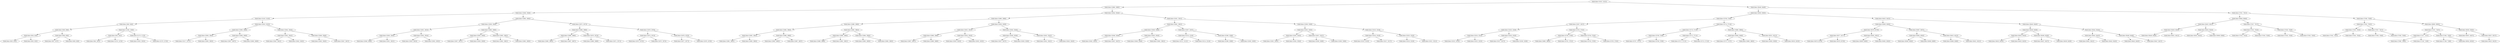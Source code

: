 digraph G{
496751014 [label="Node{data=[3322, 3322]}"]
496751014 -> 2040052638
2040052638 [label="Node{data=[2980, 2980]}"]
2040052638 -> 937859966
937859966 [label="Node{data=[2948, 2948]}"]
937859966 -> 1388461796
1388461796 [label="Node{data=[2418, 2418]}"]
1388461796 -> 295162875
295162875 [label="Node{data=[840, 840]}"]
295162875 -> 762301980
762301980 [label="Node{data=[836, 836]}"]
762301980 -> 785489316
785489316 [label="Node{data=[834, 834]}"]
785489316 -> 1831314308
1831314308 [label="Node{data=[833, 833]}"]
785489316 -> 1107340752
1107340752 [label="Node{data=[835, 835]}"]
762301980 -> 290231458
290231458 [label="Node{data=[838, 838]}"]
290231458 -> 861018002
861018002 [label="Node{data=[837, 837]}"]
290231458 -> 1664723455
1664723455 [label="Node{data=[839, 839]}"]
295162875 -> 605087333
605087333 [label="Node{data=[1500, 1500]}"]
605087333 -> 1368166337
1368166337 [label="Node{data=[932, 932]}"]
1368166337 -> 1925311717
1925311717 [label="Node{data=[841, 841]}"]
1368166337 -> 1545196819
1545196819 [label="Node{data=[1474, 1474]}"]
605087333 -> 2140746555
2140746555 [label="Node{data=[2170, 2170]}"]
2140746555 -> 1247697294
1247697294 [label="Node{data=[2055, 2055]}"]
2140746555 -> 923083492
923083492 [label="Node{data=[2270, 2270]}"]
1388461796 -> 623302746
623302746 [label="Node{data=[2910, 2910]}"]
623302746 -> 319825710
319825710 [label="Node{data=[2906, 2906]}"]
319825710 -> 733646571
733646571 [label="Node{data=[2904, 2904]}"]
733646571 -> 901155706
901155706 [label="Node{data=[2517, 2517]}"]
733646571 -> 650211742
650211742 [label="Node{data=[2905, 2905]}"]
319825710 -> 888802111
888802111 [label="Node{data=[2908, 2908]}"]
888802111 -> 1263015581
1263015581 [label="Node{data=[2907, 2907]}"]
888802111 -> 1252305365
1252305365 [label="Node{data=[2909, 2909]}"]
623302746 -> 1740926110
1740926110 [label="Node{data=[2944, 2944]}"]
1740926110 -> 58929322
58929322 [label="Node{data=[2942, 2942]}"]
58929322 -> 141828793
141828793 [label="Node{data=[2941, 2941]}"]
58929322 -> 1743902819
1743902819 [label="Node{data=[2943, 2943]}"]
1740926110 -> 588642463
588642463 [label="Node{data=[2946, 2946]}"]
588642463 -> 965315127
965315127 [label="Node{data=[2945, 2945]}"]
588642463 -> 281085525
281085525 [label="Node{data=[2947, 2947]}"]
937859966 -> 2040198894
2040198894 [label="Node{data=[2964, 2964]}"]
2040198894 -> 1967597634
1967597634 [label="Node{data=[2956, 2956]}"]
1967597634 -> 15387887
15387887 [label="Node{data=[2952, 2952]}"]
15387887 -> 402755849
402755849 [label="Node{data=[2950, 2950]}"]
402755849 -> 914504033
914504033 [label="Node{data=[2949, 2949]}"]
402755849 -> 2060128971
2060128971 [label="Node{data=[2951, 2951]}"]
15387887 -> 739259593
739259593 [label="Node{data=[2954, 2954]}"]
739259593 -> 948793755
948793755 [label="Node{data=[2953, 2953]}"]
739259593 -> 526589658
526589658 [label="Node{data=[2955, 2955]}"]
1967597634 -> 1033636535
1033636535 [label="Node{data=[2960, 2960]}"]
1033636535 -> 268949425
268949425 [label="Node{data=[2958, 2958]}"]
268949425 -> 1138060675
1138060675 [label="Node{data=[2957, 2957]}"]
268949425 -> 1145519853
1145519853 [label="Node{data=[2959, 2959]}"]
1033636535 -> 433278304
433278304 [label="Node{data=[2962, 2962]}"]
433278304 -> 935832500
935832500 [label="Node{data=[2961, 2961]}"]
433278304 -> 1603695034
1603695034 [label="Node{data=[2963, 2963]}"]
2040198894 -> 576429299
576429299 [label="Node{data=[2972, 2972]}"]
576429299 -> 559967637
559967637 [label="Node{data=[2968, 2968]}"]
559967637 -> 728819718
728819718 [label="Node{data=[2966, 2966]}"]
728819718 -> 1200052083
1200052083 [label="Node{data=[2965, 2965]}"]
728819718 -> 969275252
969275252 [label="Node{data=[2967, 2967]}"]
559967637 -> 460011804
460011804 [label="Node{data=[2970, 2970]}"]
460011804 -> 938984111
938984111 [label="Node{data=[2969, 2969]}"]
460011804 -> 1245067245
1245067245 [label="Node{data=[2971, 2971]}"]
576429299 -> 1549666184
1549666184 [label="Node{data=[2976, 2976]}"]
1549666184 -> 507471558
507471558 [label="Node{data=[2974, 2974]}"]
507471558 -> 391396628
391396628 [label="Node{data=[2973, 2973]}"]
507471558 -> 1822882124
1822882124 [label="Node{data=[2975, 2975]}"]
1549666184 -> 1088995607
1088995607 [label="Node{data=[2978, 2978]}"]
1088995607 -> 621053594
621053594 [label="Node{data=[2977, 2977]}"]
1088995607 -> 328115123
328115123 [label="Node{data=[2979, 2979]}"]
2040052638 -> 1211716631
1211716631 [label="Node{data=[3044, 3044]}"]
1211716631 -> 1314903166
1314903166 [label="Node{data=[2996, 2996]}"]
1314903166 -> 1332657017
1332657017 [label="Node{data=[2988, 2988]}"]
1332657017 -> 698030620
698030620 [label="Node{data=[2984, 2984]}"]
698030620 -> 721447636
721447636 [label="Node{data=[2982, 2982]}"]
721447636 -> 458012654
458012654 [label="Node{data=[2981, 2981]}"]
721447636 -> 566452877
566452877 [label="Node{data=[2983, 2983]}"]
698030620 -> 1350158163
1350158163 [label="Node{data=[2986, 2986]}"]
1350158163 -> 2013745474
2013745474 [label="Node{data=[2985, 2985]}"]
1350158163 -> 101345899
101345899 [label="Node{data=[2987, 2987]}"]
1332657017 -> 1013425965
1013425965 [label="Node{data=[2992, 2992]}"]
1013425965 -> 582663341
582663341 [label="Node{data=[2990, 2990]}"]
582663341 -> 1618306297
1618306297 [label="Node{data=[2989, 2989]}"]
582663341 -> 905515950
905515950 [label="Node{data=[2991, 2991]}"]
1013425965 -> 883328243
883328243 [label="Node{data=[2994, 2994]}"]
883328243 -> 1133381918
1133381918 [label="Node{data=[2993, 2993]}"]
883328243 -> 144179002
144179002 [label="Node{data=[2995, 2995]}"]
1314903166 -> 1963915749
1963915749 [label="Node{data=[3036, 3036]}"]
1963915749 -> 1972337323
1972337323 [label="Node{data=[3032, 3032]}"]
1972337323 -> 1182424061
1182424061 [label="Node{data=[2998, 2998]}"]
1182424061 -> 1906508327
1906508327 [label="Node{data=[2997, 2997]}"]
1182424061 -> 1944067111
1944067111 [label="Node{data=[2999, 2999]}"]
1972337323 -> 2100591314
2100591314 [label="Node{data=[3034, 3034]}"]
2100591314 -> 1770349370
1770349370 [label="Node{data=[3033, 3033]}"]
2100591314 -> 6219287
6219287 [label="Node{data=[3035, 3035]}"]
1963915749 -> 1940701983
1940701983 [label="Node{data=[3040, 3040]}"]
1940701983 -> 764466514
764466514 [label="Node{data=[3038, 3038]}"]
764466514 -> 1867448169
1867448169 [label="Node{data=[3037, 3037]}"]
764466514 -> 416793289
416793289 [label="Node{data=[3039, 3039]}"]
1940701983 -> 234249975
234249975 [label="Node{data=[3042, 3042]}"]
234249975 -> 644292702
644292702 [label="Node{data=[3041, 3041]}"]
234249975 -> 1053439564
1053439564 [label="Node{data=[3043, 3043]}"]
1211716631 -> 405629654
405629654 [label="Node{data=[3301, 3301]}"]
405629654 -> 663985858
663985858 [label="Node{data=[3091, 3091]}"]
663985858 -> 946417598
946417598 [label="Node{data=[3048, 3048]}"]
946417598 -> 1476269737
1476269737 [label="Node{data=[3046, 3046]}"]
1476269737 -> 611761498
611761498 [label="Node{data=[3045, 3045]}"]
1476269737 -> 531120792
531120792 [label="Node{data=[3047, 3047]}"]
946417598 -> 1850575372
1850575372 [label="Node{data=[3050, 3050]}"]
1850575372 -> 1235321394
1235321394 [label="Node{data=[3049, 3049]}"]
1850575372 -> 1479309873
1479309873 [label="Node{data=[3061, 3061]}"]
663985858 -> 97341230
97341230 [label="Node{data=[3297, 3297]}"]
97341230 -> 122861681
122861681 [label="Node{data=[3154, 3154]}"]
122861681 -> 1118243515
1118243515 [label="Node{data=[3121, 3121]}"]
122861681 -> 2036407596
2036407596 [label="Node{data=[3214, 3214]}"]
97341230 -> 381323537
381323537 [label="Node{data=[3299, 3299]}"]
381323537 -> 70859399
70859399 [label="Node{data=[3298, 3298]}"]
381323537 -> 2117143145
2117143145 [label="Node{data=[3300, 3300]}"]
405629654 -> 256438526
256438526 [label="Node{data=[3309, 3309]}"]
256438526 -> 1308103175
1308103175 [label="Node{data=[3305, 3305]}"]
1308103175 -> 5825597
5825597 [label="Node{data=[3303, 3303]}"]
5825597 -> 1993135133
1993135133 [label="Node{data=[3302, 3302]}"]
5825597 -> 1053496634
1053496634 [label="Node{data=[3304, 3304]}"]
1308103175 -> 867057870
867057870 [label="Node{data=[3307, 3307]}"]
867057870 -> 1955603338
1955603338 [label="Node{data=[3306, 3306]}"]
867057870 -> 1693216057
1693216057 [label="Node{data=[3308, 3308]}"]
256438526 -> 40425051
40425051 [label="Node{data=[3318, 3318]}"]
40425051 -> 1124159208
1124159208 [label="Node{data=[3316, 3316]}"]
1124159208 -> 922265969
922265969 [label="Node{data=[3310, 3310]}"]
1124159208 -> 838508338
838508338 [label="Node{data=[3317, 3317]}"]
40425051 -> 1969507672
1969507672 [label="Node{data=[3320, 3320]}"]
1969507672 -> 1021000466
1021000466 [label="Node{data=[3319, 3319]}"]
1969507672 -> 1327218393
1327218393 [label="Node{data=[3321, 3321]}"]
496751014 -> 721267463
721267463 [label="Node{data=[6448, 6448]}"]
721267463 -> 2107911565
2107911565 [label="Node{data=[6363, 6363]}"]
2107911565 -> 415402624
415402624 [label="Node{data=[3706, 3706]}"]
415402624 -> 171774519
171774519 [label="Node{data=[3507, 3507]}"]
171774519 -> 1298081252
1298081252 [label="Node{data=[3326, 3326]}"]
1298081252 -> 298561927
298561927 [label="Node{data=[3324, 3324]}"]
298561927 -> 491896756
491896756 [label="Node{data=[3323, 3323]}"]
298561927 -> 2132781699
2132781699 [label="Node{data=[3325, 3325]}"]
1298081252 -> 1264308353
1264308353 [label="Node{data=[3328, 3328]}"]
1264308353 -> 131078116
131078116 [label="Node{data=[3327, 3327]}"]
1264308353 -> 393000117
393000117 [label="Node{data=[3339, 3339]}"]
171774519 -> 363159401
363159401 [label="Node{data=[3702, 3702]}"]
363159401 -> 15686276
15686276 [label="Node{data=[3700, 3700]}"]
15686276 -> 126292554
126292554 [label="Node{data=[3665, 3665]}"]
15686276 -> 1975310099
1975310099 [label="Node{data=[3701, 3701]}"]
363159401 -> 1256034522
1256034522 [label="Node{data=[3704, 3704]}"]
1256034522 -> 807196799
807196799 [label="Node{data=[3703, 3703]}"]
1256034522 -> 263625076
263625076 [label="Node{data=[3705, 3705]}"]
415402624 -> 471978974
471978974 [label="Node{data=[3714, 3714]}"]
471978974 -> 987552704
987552704 [label="Node{data=[3710, 3710]}"]
987552704 -> 1817519044
1817519044 [label="Node{data=[3708, 3708]}"]
1817519044 -> 1469278723
1469278723 [label="Node{data=[3707, 3707]}"]
1817519044 -> 1170140172
1170140172 [label="Node{data=[3709, 3709]}"]
987552704 -> 425737632
425737632 [label="Node{data=[3712, 3712]}"]
425737632 -> 1559127627
1559127627 [label="Node{data=[3711, 3711]}"]
425737632 -> 274848935
274848935 [label="Node{data=[3713, 3713]}"]
471978974 -> 571313195
571313195 [label="Node{data=[3880, 3880]}"]
571313195 -> 974661879
974661879 [label="Node{data=[3849, 3849]}"]
974661879 -> 367775169
367775169 [label="Node{data=[3737, 3737]}"]
974661879 -> 191999807
191999807 [label="Node{data=[3865, 3865]}"]
571313195 -> 1171461806
1171461806 [label="Node{data=[6321, 6321]}"]
1171461806 -> 1048035699
1048035699 [label="Node{data=[3929, 3929]}"]
1171461806 -> 1975092921
1975092921 [label="Node{data=[6333, 6333]}"]
2107911565 -> 1933039462
1933039462 [label="Node{data=[6432, 6432]}"]
1933039462 -> 772590024
772590024 [label="Node{data=[6383, 6383]}"]
772590024 -> 787544355
787544355 [label="Node{data=[6379, 6379]}"]
787544355 -> 398802442
398802442 [label="Node{data=[6377, 6377]}"]
398802442 -> 1510229875
1510229875 [label="Node{data=[6376, 6376]}"]
398802442 -> 311334770
311334770 [label="Node{data=[6378, 6378]}"]
787544355 -> 991841761
991841761 [label="Node{data=[6381, 6381]}"]
991841761 -> 93651430
93651430 [label="Node{data=[6380, 6380]}"]
991841761 -> 2102583800
2102583800 [label="Node{data=[6382, 6382]}"]
772590024 -> 453102631
453102631 [label="Node{data=[6387, 6387]}"]
453102631 -> 1379527651
1379527651 [label="Node{data=[6385, 6385]}"]
1379527651 -> 2131647091
2131647091 [label="Node{data=[6384, 6384]}"]
1379527651 -> 356067659
356067659 [label="Node{data=[6386, 6386]}"]
453102631 -> 13418303
13418303 [label="Node{data=[6425, 6425]}"]
13418303 -> 498547254
498547254 [label="Node{data=[6388, 6388]}"]
13418303 -> 275199537
275199537 [label="Node{data=[6431, 6431]}"]
1933039462 -> 1288185351
1288185351 [label="Node{data=[6440, 6440]}"]
1288185351 -> 689462758
689462758 [label="Node{data=[6436, 6436]}"]
689462758 -> 224044153
224044153 [label="Node{data=[6434, 6434]}"]
224044153 -> 606461277
606461277 [label="Node{data=[6433, 6433]}"]
224044153 -> 701513664
701513664 [label="Node{data=[6435, 6435]}"]
689462758 -> 1112318065
1112318065 [label="Node{data=[6438, 6438]}"]
1112318065 -> 443399469
443399469 [label="Node{data=[6437, 6437]}"]
1112318065 -> 279462920
279462920 [label="Node{data=[6439, 6439]}"]
1288185351 -> 942561250
942561250 [label="Node{data=[6444, 6444]}"]
942561250 -> 524691390
524691390 [label="Node{data=[6442, 6442]}"]
524691390 -> 1756718510
1756718510 [label="Node{data=[6441, 6441]}"]
524691390 -> 980415668
980415668 [label="Node{data=[6443, 6443]}"]
942561250 -> 1882469724
1882469724 [label="Node{data=[6446, 6446]}"]
1882469724 -> 1591842611
1591842611 [label="Node{data=[6445, 6445]}"]
1882469724 -> 490340692
490340692 [label="Node{data=[6447, 6447]}"]
721267463 -> 1479904275
1479904275 [label="Node{data=[7031, 7031]}"]
1479904275 -> 159042716
159042716 [label="Node{data=[6846, 6846]}"]
159042716 -> 1542490767
1542490767 [label="Node{data=[6452, 6452]}"]
1542490767 -> 378343428
378343428 [label="Node{data=[6450, 6450]}"]
378343428 -> 1647072210
1647072210 [label="Node{data=[6449, 6449]}"]
378343428 -> 1030585639
1030585639 [label="Node{data=[6451, 6451]}"]
1542490767 -> 1645624567
1645624567 [label="Node{data=[6454, 6454]}"]
1645624567 -> 476384641
476384641 [label="Node{data=[6453, 6453]}"]
1645624567 -> 475496220
475496220 [label="Node{data=[6586, 6586]}"]
159042716 -> 1241886196
1241886196 [label="Node{data=[7027, 7027]}"]
1241886196 -> 422040007
422040007 [label="Node{data=[7025, 7025]}"]
422040007 -> 756731495
756731495 [label="Node{data=[7024, 7024]}"]
422040007 -> 177400647
177400647 [label="Node{data=[7026, 7026]}"]
1241886196 -> 1839177196
1839177196 [label="Node{data=[7029, 7029]}"]
1839177196 -> 1251065969
1251065969 [label="Node{data=[7028, 7028]}"]
1839177196 -> 830690994
830690994 [label="Node{data=[7030, 7030]}"]
1479904275 -> 743852822
743852822 [label="Node{data=[7039, 7039]}"]
743852822 -> 1027064717
1027064717 [label="Node{data=[7035, 7035]}"]
1027064717 -> 2036407826
2036407826 [label="Node{data=[7033, 7033]}"]
2036407826 -> 1383919946
1383919946 [label="Node{data=[7032, 7032]}"]
2036407826 -> 1290542824
1290542824 [label="Node{data=[7034, 7034]}"]
1027064717 -> 1329895251
1329895251 [label="Node{data=[7037, 7037]}"]
1329895251 -> 1042583847
1042583847 [label="Node{data=[7036, 7036]}"]
1329895251 -> 199737608
199737608 [label="Node{data=[7038, 7038]}"]
743852822 -> 667977154
667977154 [label="Node{data=[8095, 8095]}"]
667977154 -> 1288007780
1288007780 [label="Node{data=[7167, 7167]}"]
1288007780 -> 1450339698
1450339698 [label="Node{data=[7107, 7107]}"]
1450339698 -> 1671960885
1671960885 [label="Node{data=[7090, 7090]}"]
1450339698 -> 1089826327
1089826327 [label="Node{data=[7139, 7139]}"]
1288007780 -> 659845181
659845181 [label="Node{data=[7500, 7500]}"]
659845181 -> 1644724312
1644724312 [label="Node{data=[7199, 7199]}"]
659845181 -> 1103776925
1103776925 [label="Node{data=[8054, 8054]}"]
667977154 -> 715396965
715396965 [label="Node{data=[9263, 9263]}"]
715396965 -> 779440020
779440020 [label="Node{data=[8307, 8307]}"]
715396965 -> 148443202
148443202 [label="Node{data=[9357, 9357]}"]
148443202 -> 459545440
459545440 [label="Node{data=[9422, 9422]}"]
}